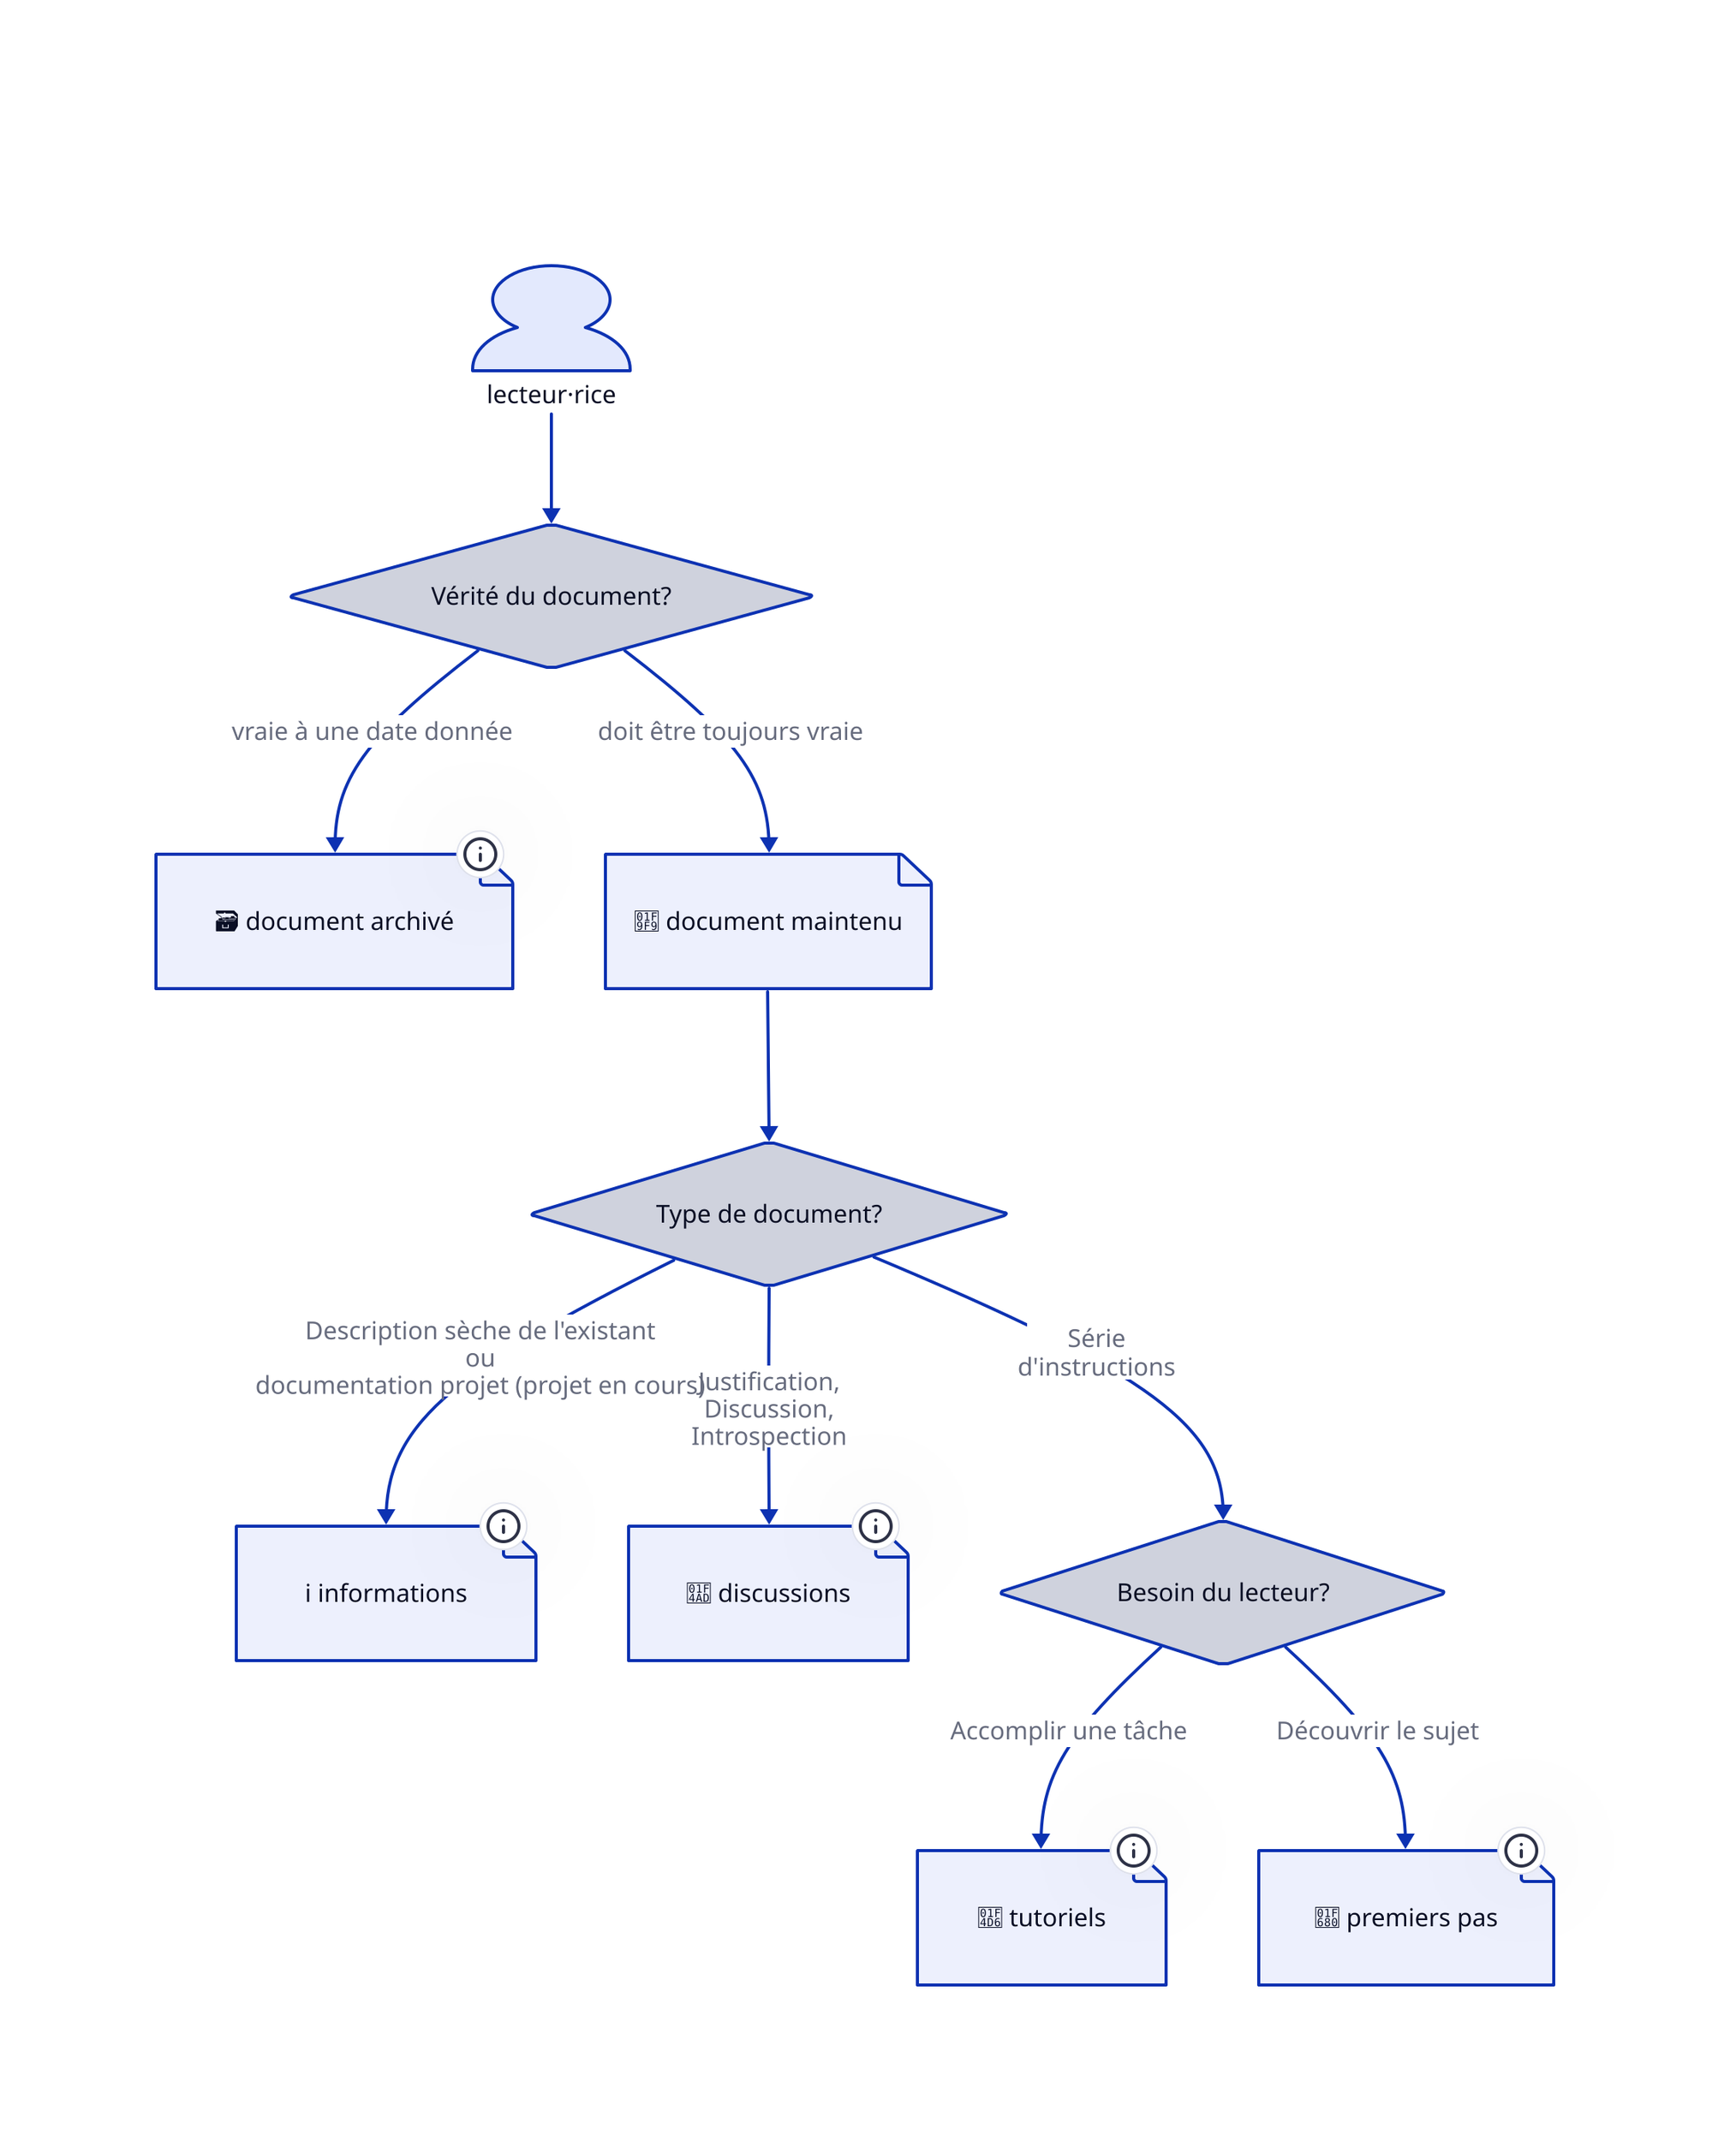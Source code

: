 title: |md
  # Prise de décision: Quel type de document?
| {near: top-center}

user: lecteur·rice { shape: person }
archived: 🗃️ document archivé {
	shape: page
	tooltip: |
🗃️ Documents archivés
• Documentation Projet (date de fin de projet dépassée)
• Compte-Rendus de réunions
• Ateliers
• Etudes
• Analyses
• Brouillons délaissés
• etc. |
}

maintained: 🧹 document maintenu { shape: page }
reference: ℹ️ informations {
	shape: page
	tooltip: |
ℹ️ Informations
• Documentation projet (projet en cours ou à venir)
• Localisation du code source
• Hyperliens vers les applications déployées
• etc. |
}

explanations: 💭 discussions {
	shape: page
	tooltip: |
💭 Discussions
• Pistes d'évolution pour le futur
• Log des décisions d'architecture
• Alternatives considérées durant une prise de décision
• etc. |
}
howto: 📖 tutoriels {
	shape: page
	tooltip: |
📖 Tutoriels
• Comment créer un formulaire web
• Comment tracer un ensemble de données tridimensionnelles
• Comment activer l'authentification LDAP
• etc. |
}
tutorial: 🚀 premiers pas {
	shape: page
	tooltip: |
🚀 Premiers pas
• Scénario fonctionnel minimal
• Installation du poste de développement
• etc. |
}

questionArchive: Vérité du document? { shape: diamond }
questionRegistre: Type de document? { shape: diamond }
questionPilotage: Besoin du lecteur? { shape: diamond }

user -> questionArchive
questionArchive -> maintained: doit être toujours vraie
questionArchive -> archived: vraie à une date donnée
maintained -> questionRegistre
questionRegistre -> reference: Description sèche de l'existant\nou\ndocumentation projet (projet en cours)
questionRegistre -> explanations: Justification,\nDiscussion,\nIntrospection
questionRegistre -> questionPilotage: Série\nd'instructions
questionPilotage -> howto: Accomplir une tâche
questionPilotage -> tutorial: Découvrir le sujet
